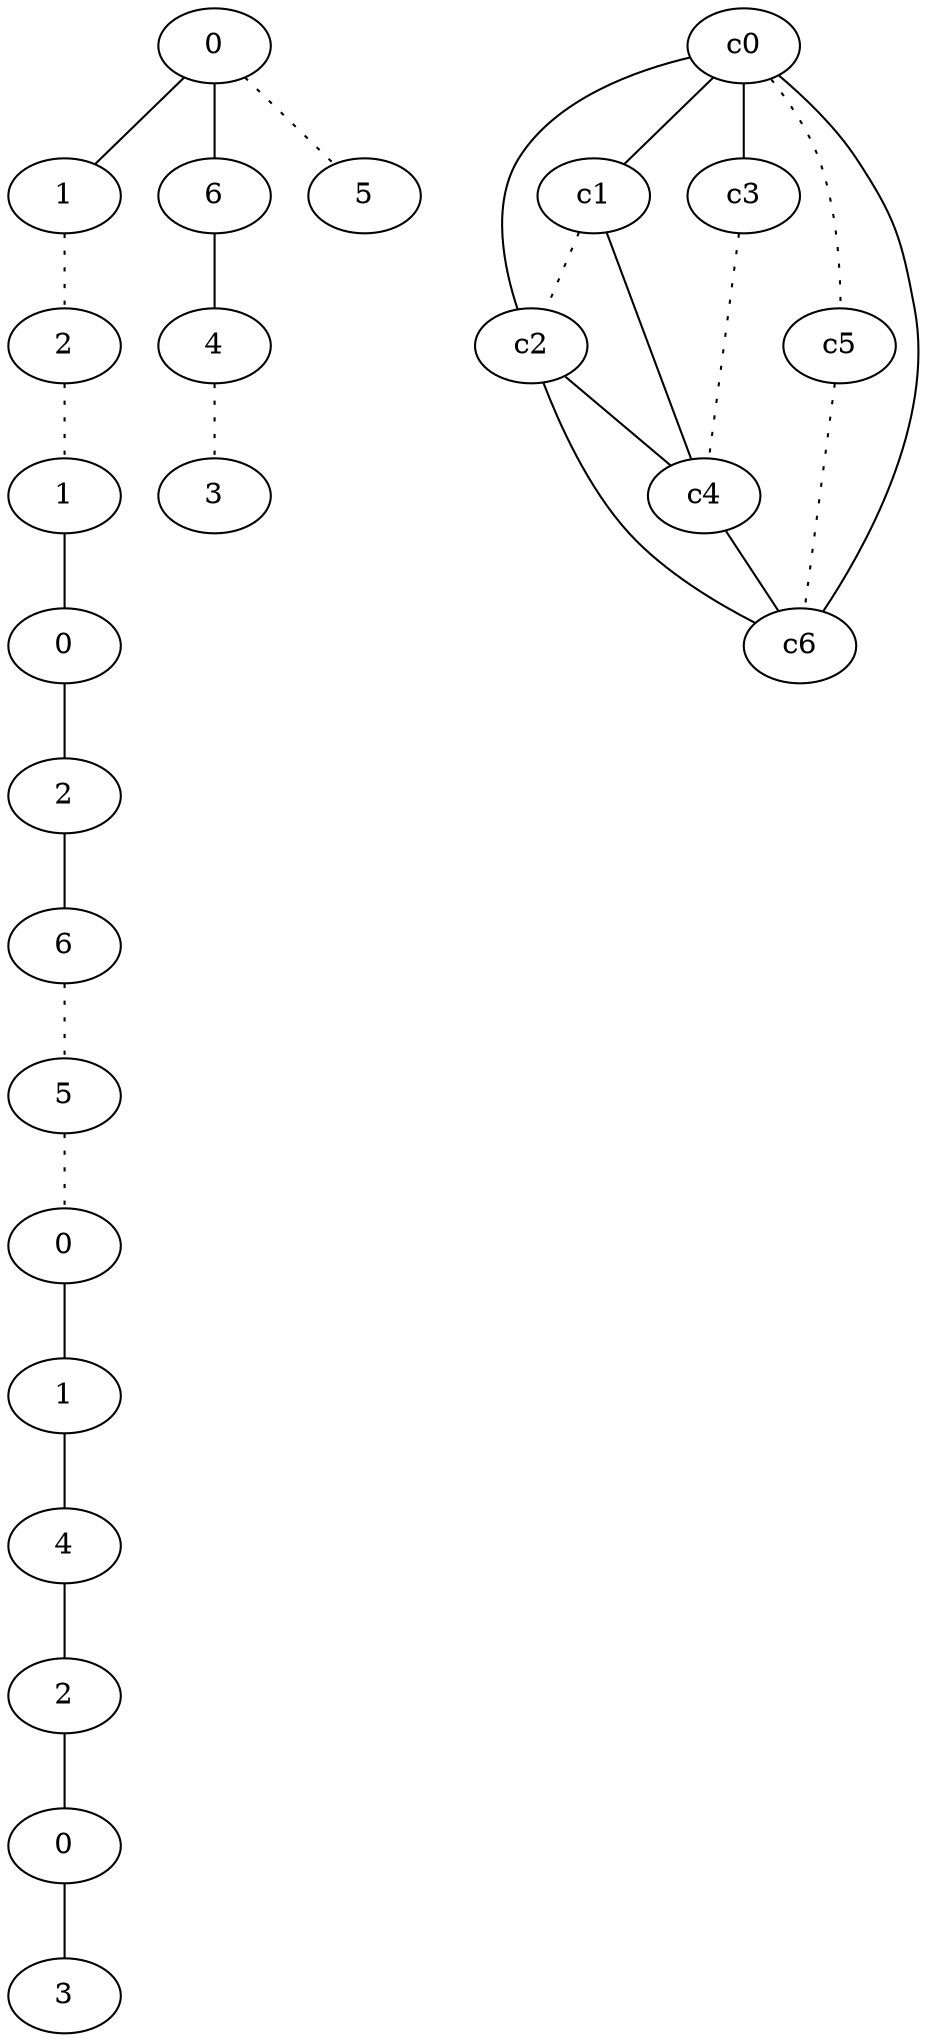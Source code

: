 graph {
a0[label=0];
a1[label=1];
a2[label=2];
a3[label=1];
a4[label=0];
a5[label=2];
a6[label=6];
a7[label=5];
a8[label=0];
a9[label=1];
a10[label=4];
a11[label=2];
a12[label=0];
a13[label=3];
a14[label=6];
a15[label=4];
a16[label=3];
a17[label=5];
a0 -- a1;
a0 -- a14;
a0 -- a17 [style=dotted];
a1 -- a2 [style=dotted];
a2 -- a3 [style=dotted];
a3 -- a4;
a4 -- a5;
a5 -- a6;
a6 -- a7 [style=dotted];
a7 -- a8 [style=dotted];
a8 -- a9;
a9 -- a10;
a10 -- a11;
a11 -- a12;
a12 -- a13;
a14 -- a15;
a15 -- a16 [style=dotted];
c0 -- c1;
c0 -- c2;
c0 -- c3;
c0 -- c5 [style=dotted];
c0 -- c6;
c1 -- c2 [style=dotted];
c1 -- c4;
c2 -- c4;
c2 -- c6;
c3 -- c4 [style=dotted];
c4 -- c6;
c5 -- c6 [style=dotted];
}
